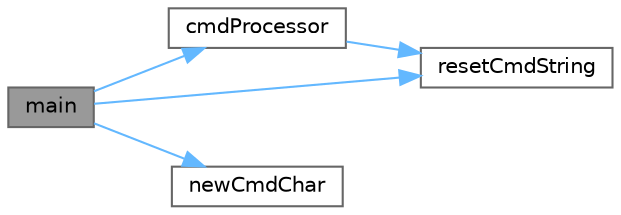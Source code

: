 digraph "main"
{
 // LATEX_PDF_SIZE
  bgcolor="transparent";
  edge [fontname=Helvetica,fontsize=10,labelfontname=Helvetica,labelfontsize=10];
  node [fontname=Helvetica,fontsize=10,shape=box,height=0.2,width=0.4];
  rankdir="LR";
  Node1 [label="main",height=0.2,width=0.4,color="gray40", fillcolor="grey60", style="filled", fontcolor="black",tooltip=" "];
  Node1 -> Node2 [color="steelblue1",style="solid"];
  Node2 [label="cmdProcessor",height=0.2,width=0.4,color="grey40", fillcolor="white", style="filled",URL="$cmdproc_8c.html#afbdfe0465dfd34a5f244fe41fa27c12a",tooltip="Processes the the chars received so far looking for commands."];
  Node2 -> Node3 [color="steelblue1",style="solid"];
  Node3 [label="resetCmdString",height=0.2,width=0.4,color="grey40", fillcolor="white", style="filled",URL="$cmdproc_8c.html#a0ca5ed7b8f6b1a5ee8f1ae22ea9d0400",tooltip="Resets the commanbd string."];
  Node1 -> Node4 [color="steelblue1",style="solid"];
  Node4 [label="newCmdChar",height=0.2,width=0.4,color="grey40", fillcolor="white", style="filled",URL="$cmdproc_8c.html#aeef5e88ff5a207e83ac21996c98d375d",tooltip="Adds a char to the cmd string"];
  Node1 -> Node3 [color="steelblue1",style="solid"];
}
